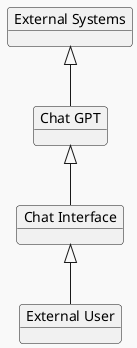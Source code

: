 @startuml
!theme mars
object "External User" as EU
object "Chat Interface" as CI
object "Chat GPT" as cgpt
object "External Systems" as ES

CI <|-- EU
cgpt <|-- CI
ES <|-- cgpt
@enduml